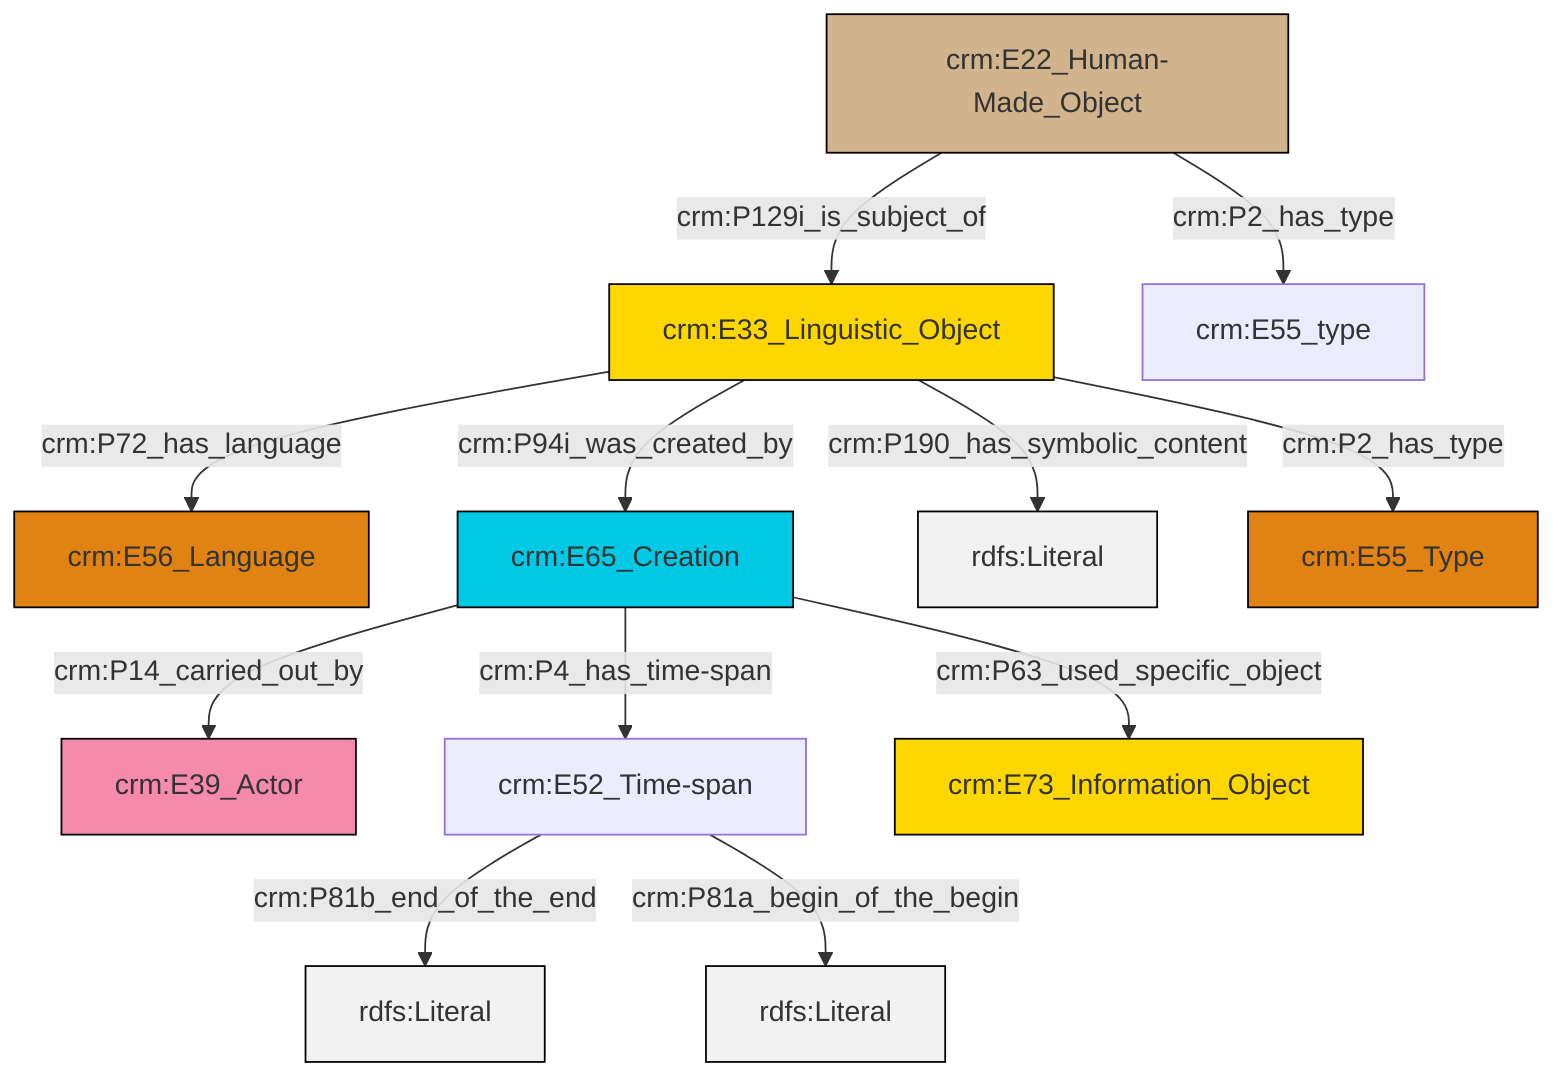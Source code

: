 graph TD
classDef Literal fill:#f2f2f2,stroke:#000000;
classDef CRM_Entity fill:#FFFFFF,stroke:#000000;
classDef Temporal_Entity fill:#00C9E6, stroke:#000000;
classDef Type fill:#E18312, stroke:#000000;
classDef Time-Span fill:#2C9C91, stroke:#000000;
classDef Appellation fill:#FFEB7F, stroke:#000000;
classDef Place fill:#008836, stroke:#000000;
classDef Persistent_Item fill:#B266B2, stroke:#000000;
classDef Conceptual_Object fill:#FFD700, stroke:#000000;
classDef Physical_Thing fill:#D2B48C, stroke:#000000;
classDef Actor fill:#f58aad, stroke:#000000;
classDef PC_Classes fill:#4ce600, stroke:#000000;
classDef Multi fill:#cccccc,stroke:#000000;

4["crm:E65_Creation"]:::Temporal_Entity -->|crm:P14_carried_out_by| 2["crm:E39_Actor"]:::Actor
6["crm:E33_Linguistic_Object"]:::Conceptual_Object -->|crm:P72_has_language| 0["crm:E56_Language"]:::Type
6["crm:E33_Linguistic_Object"]:::Conceptual_Object -->|crm:P190_has_symbolic_content| 10[rdfs:Literal]:::Literal
11["crm:E52_Time-span"]:::Default -->|crm:P81b_end_of_the_end| 15[rdfs:Literal]:::Literal
6["crm:E33_Linguistic_Object"]:::Conceptual_Object -->|crm:P94i_was_created_by| 4["crm:E65_Creation"]:::Temporal_Entity
11["crm:E52_Time-span"]:::Default -->|crm:P81a_begin_of_the_begin| 18[rdfs:Literal]:::Literal
8["crm:E22_Human-Made_Object"]:::Physical_Thing -->|crm:P129i_is_subject_of| 6["crm:E33_Linguistic_Object"]:::Conceptual_Object
8["crm:E22_Human-Made_Object"]:::Physical_Thing -->|crm:P2_has_type| 16["crm:E55_type"]:::Default
6["crm:E33_Linguistic_Object"]:::Conceptual_Object -->|crm:P2_has_type| 13["crm:E55_Type"]:::Type
4["crm:E65_Creation"]:::Temporal_Entity -->|crm:P4_has_time-span| 11["crm:E52_Time-span"]:::Default
4["crm:E65_Creation"]:::Temporal_Entity -->|crm:P63_used_specific_object| 19["crm:E73_Information_Object"]:::Conceptual_Object